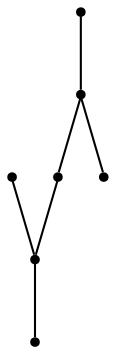 graph {
  node [shape=point,comment="{\"directed\":false,\"doi\":\"10.1007/978-3-540-77537-9_18\",\"figure\":\"10 (1)\"}"]

  v0 [pos="947.433694032181,768.7140461314808"]
  v1 [pos="980.7918335670648,702.0231370405717"]
  v2 [pos="914.0755544972974,702.0231370405717"]
  v3 [pos="880.7174149624136,835.4049552223898"]
  v4 [pos="814.0011358926462,768.7140461314807"]
  v5 [pos="847.35927542753,702.0231370405718"]
  v6 [pos="780.6429963577625,702.0231370405717"]

  v0 -- v1 [id="-1",pos="947.433694032181,768.7140461314808 980.7918335670648,702.0231370405717 980.7918335670648,702.0231370405717 980.7918335670648,702.0231370405717"]
  v6 -- v4 [id="-2",pos="780.6429963577625,702.0231370405717 814.0011358926462,768.7140461314807 814.0011358926462,768.7140461314807 814.0011358926462,768.7140461314807"]
  v4 -- v5 [id="-3",pos="814.0011358926462,768.7140461314807 847.35927542753,702.0231370405718 847.35927542753,702.0231370405718 847.35927542753,702.0231370405718"]
  v4 -- v3 [id="-4",pos="814.0011358926462,768.7140461314807 880.7174149624136,835.4049552223898 880.7174149624136,835.4049552223898 880.7174149624136,835.4049552223898"]
  v3 -- v0 [id="-5",pos="880.7174149624136,835.4049552223898 947.433694032181,768.7140461314808 947.433694032181,768.7140461314808 947.433694032181,768.7140461314808"]
  v2 -- v0 [id="-6",pos="914.0755544972974,702.0231370405717 947.433694032181,768.7140461314808 947.433694032181,768.7140461314808 947.433694032181,768.7140461314808"]
}